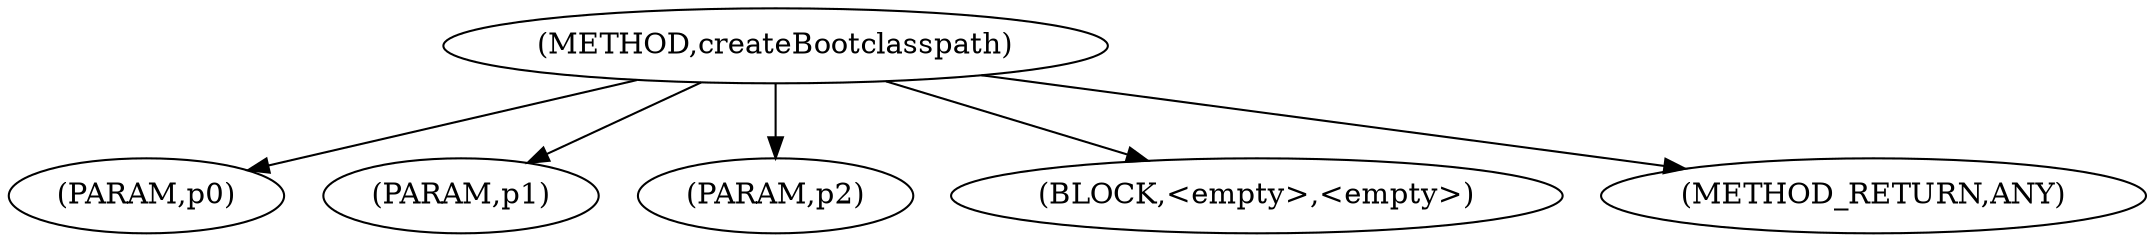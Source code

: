 digraph "createBootclasspath" {  
"1979" [label = <(METHOD,createBootclasspath)> ]
"1980" [label = <(PARAM,p0)> ]
"1981" [label = <(PARAM,p1)> ]
"1982" [label = <(PARAM,p2)> ]
"1983" [label = <(BLOCK,&lt;empty&gt;,&lt;empty&gt;)> ]
"1984" [label = <(METHOD_RETURN,ANY)> ]
  "1979" -> "1980" 
  "1979" -> "1981" 
  "1979" -> "1983" 
  "1979" -> "1982" 
  "1979" -> "1984" 
}
